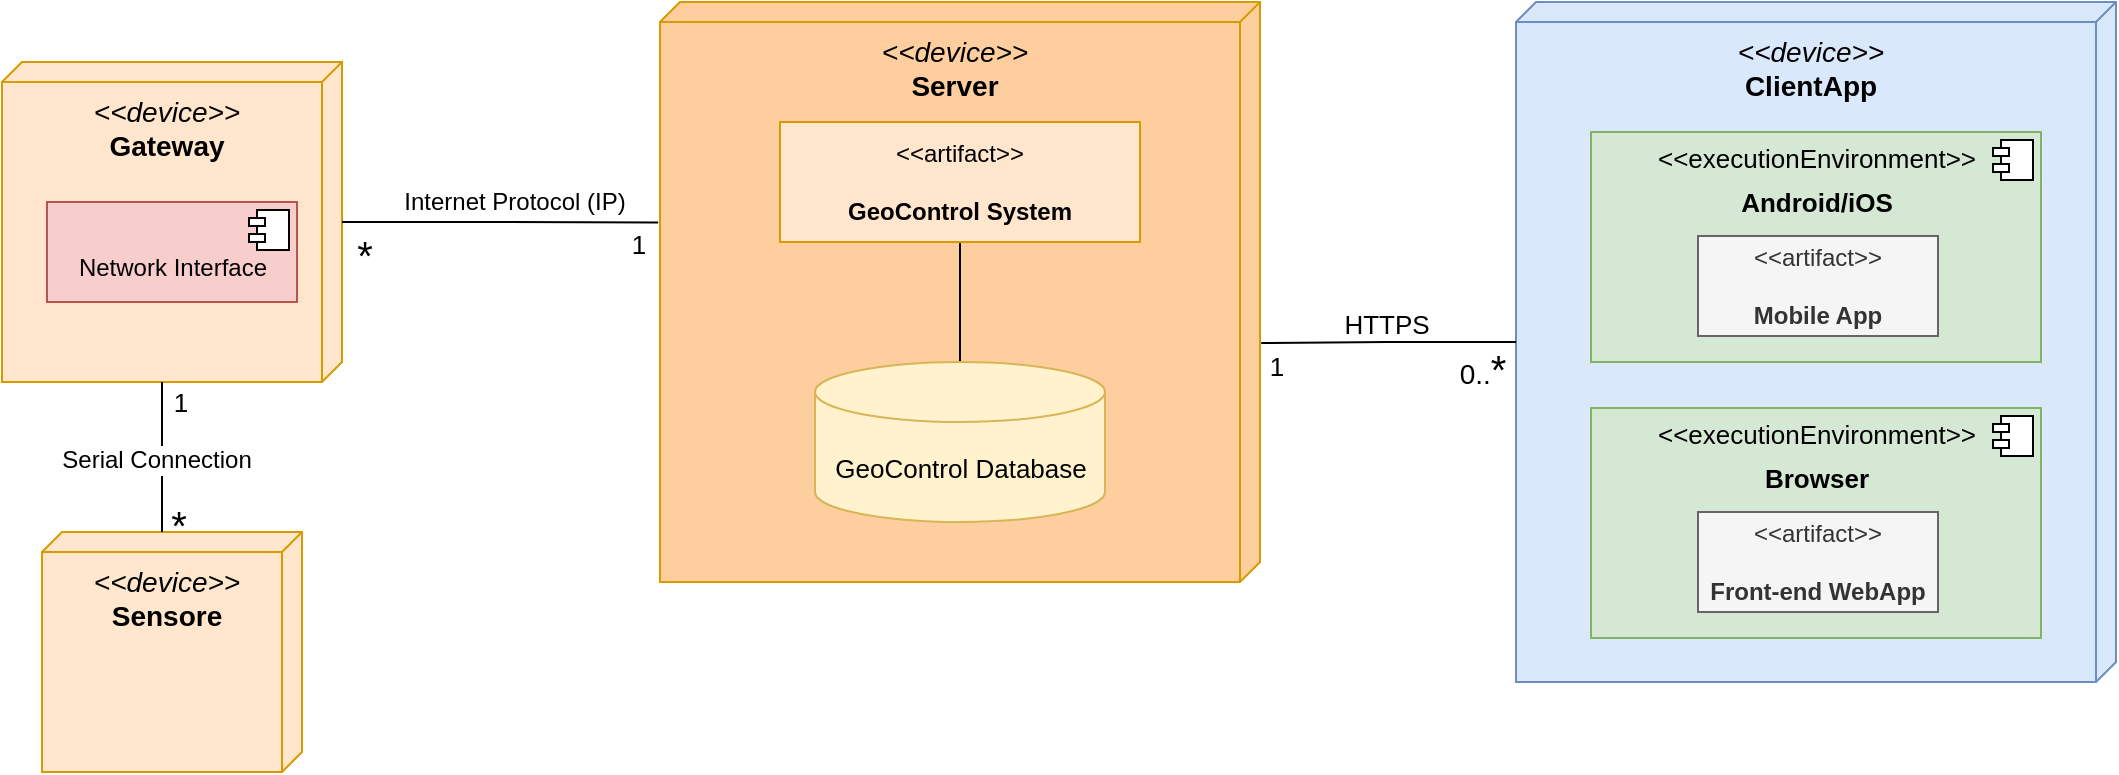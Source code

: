 <mxfile version="26.2.10">
  <diagram name="Pagina-1" id="pNDKn_mvjrdP-PanlTf1">
    <mxGraphModel dx="1641" dy="882" grid="1" gridSize="10" guides="1" tooltips="1" connect="1" arrows="1" fold="1" page="1" pageScale="1" pageWidth="827" pageHeight="1169" math="0" shadow="0">
      <root>
        <mxCell id="0" />
        <mxCell id="1" parent="0" />
        <mxCell id="M504z7STG_kkApEL0NyN-15" value="&lt;font style=&quot;font-size: 14px;&quot;&gt;&lt;i style=&quot;&quot;&gt;&amp;lt;&amp;lt;device&amp;gt;&amp;gt;&lt;/i&gt;&lt;br&gt;&lt;b style=&quot;&quot;&gt;Server&lt;/b&gt;&lt;/font&gt;" style="verticalAlign=top;align=center;shape=cube;size=10;direction=south;fontStyle=0;html=1;boundedLbl=1;spacingLeft=5;whiteSpace=wrap;fillColor=#FFCE9F;strokeColor=#d79b00;" vertex="1" parent="1">
          <mxGeometry x="760" y="80" width="300" height="290" as="geometry" />
        </mxCell>
        <mxCell id="M504z7STG_kkApEL0NyN-16" value="&lt;font style=&quot;font-size: 14px;&quot;&gt;&lt;i style=&quot;&quot;&gt;&amp;lt;&amp;lt;device&amp;gt;&amp;gt;&lt;/i&gt;&lt;br&gt;&lt;b&gt;Gateway&lt;/b&gt;&lt;/font&gt;" style="verticalAlign=top;align=center;shape=cube;size=10;direction=south;fontStyle=0;html=1;boundedLbl=1;spacingLeft=5;whiteSpace=wrap;fillColor=#ffe6cc;strokeColor=#d79b00;" vertex="1" parent="1">
          <mxGeometry x="431" y="110" width="170" height="160" as="geometry" />
        </mxCell>
        <mxCell id="M504z7STG_kkApEL0NyN-17" value="&lt;font style=&quot;font-size: 14px;&quot;&gt;&lt;i style=&quot;&quot;&gt;&amp;lt;&amp;lt;device&amp;gt;&amp;gt;&lt;/i&gt;&lt;br&gt;&lt;b style=&quot;&quot;&gt;Sensore&lt;/b&gt;&lt;/font&gt;" style="verticalAlign=top;align=center;shape=cube;size=10;direction=south;fontStyle=0;html=1;boundedLbl=1;spacingLeft=5;whiteSpace=wrap;fillColor=#ffe6cc;strokeColor=#d79b00;" vertex="1" parent="1">
          <mxGeometry x="451" y="345" width="130" height="120" as="geometry" />
        </mxCell>
        <mxCell id="M504z7STG_kkApEL0NyN-20" style="edgeStyle=orthogonalEdgeStyle;rounded=0;orthogonalLoop=1;jettySize=auto;html=1;entryX=0.5;entryY=1;entryDx=0;entryDy=0;endArrow=none;startFill=0;" edge="1" parent="1" source="M504z7STG_kkApEL0NyN-18" target="M504z7STG_kkApEL0NyN-19">
          <mxGeometry relative="1" as="geometry" />
        </mxCell>
        <mxCell id="M504z7STG_kkApEL0NyN-18" value="&lt;font style=&quot;font-size: 13px;&quot;&gt;GeoControl Database&lt;/font&gt;" style="shape=cylinder3;whiteSpace=wrap;html=1;boundedLbl=1;backgroundOutline=1;size=15;fillColor=#fff2cc;strokeColor=#d6b656;" vertex="1" parent="1">
          <mxGeometry x="837.5" y="260" width="145" height="80" as="geometry" />
        </mxCell>
        <mxCell id="M504z7STG_kkApEL0NyN-19" value="&amp;lt;&amp;lt;artifact&amp;gt;&amp;gt;&lt;br&gt;&lt;br&gt;&lt;b&gt;GeoControl System&lt;/b&gt;" style="html=1;align=center;verticalAlign=middle;dashed=0;whiteSpace=wrap;fillColor=#ffe6cc;strokeColor=#d79b00;" vertex="1" parent="1">
          <mxGeometry x="820" y="140" width="180" height="60" as="geometry" />
        </mxCell>
        <mxCell id="M504z7STG_kkApEL0NyN-22" style="edgeStyle=orthogonalEdgeStyle;rounded=0;orthogonalLoop=1;jettySize=auto;html=1;entryX=0;entryY=0;entryDx=160;entryDy=90;entryPerimeter=0;endArrow=none;startFill=0;" edge="1" parent="1" source="M504z7STG_kkApEL0NyN-17" target="M504z7STG_kkApEL0NyN-16">
          <mxGeometry relative="1" as="geometry">
            <Array as="points">
              <mxPoint x="511" y="310" />
              <mxPoint x="511" y="310" />
            </Array>
          </mxGeometry>
        </mxCell>
        <mxCell id="M504z7STG_kkApEL0NyN-32" value="&lt;font style=&quot;font-size: 12px;&quot;&gt;Serial Connection&lt;/font&gt;" style="edgeLabel;html=1;align=center;verticalAlign=middle;resizable=0;points=[];" vertex="1" connectable="0" parent="M504z7STG_kkApEL0NyN-22">
          <mxGeometry x="-0.028" y="3" relative="1" as="geometry">
            <mxPoint as="offset" />
          </mxGeometry>
        </mxCell>
        <mxCell id="M504z7STG_kkApEL0NyN-23" value="&lt;font style=&quot;font-size: 20px;&quot;&gt;*&lt;/font&gt;" style="text;html=1;align=center;verticalAlign=middle;resizable=0;points=[];autosize=1;strokeColor=none;fillColor=none;" vertex="1" parent="1">
          <mxGeometry x="597" y="186" width="30" height="40" as="geometry" />
        </mxCell>
        <mxCell id="M504z7STG_kkApEL0NyN-24" value="&lt;font style=&quot;font-size: 13px;&quot;&gt;1&lt;/font&gt;" style="text;html=1;align=center;verticalAlign=middle;resizable=0;points=[];autosize=1;strokeColor=none;fillColor=none;" vertex="1" parent="1">
          <mxGeometry x="734" y="186" width="30" height="30" as="geometry" />
        </mxCell>
        <mxCell id="M504z7STG_kkApEL0NyN-26" value="&lt;p style=&quot;margin:0px;margin-top:6px;text-align:center;&quot;&gt;&lt;br&gt;&lt;/p&gt;&lt;p style=&quot;margin:0px;margin-top:6px;text-align:center;&quot;&gt;Network Interface&lt;/p&gt;" style="align=left;overflow=fill;html=1;dropTarget=0;whiteSpace=wrap;fillColor=#f8cecc;strokeColor=#b85450;" vertex="1" parent="1">
          <mxGeometry x="453.5" y="180" width="125" height="50" as="geometry" />
        </mxCell>
        <mxCell id="M504z7STG_kkApEL0NyN-27" value="" style="shape=component;jettyWidth=8;jettyHeight=4;" vertex="1" parent="M504z7STG_kkApEL0NyN-26">
          <mxGeometry x="1" width="20" height="20" relative="1" as="geometry">
            <mxPoint x="-24" y="4" as="offset" />
          </mxGeometry>
        </mxCell>
        <mxCell id="M504z7STG_kkApEL0NyN-28" style="edgeStyle=orthogonalEdgeStyle;rounded=0;orthogonalLoop=1;jettySize=auto;html=1;entryX=0.38;entryY=1.003;entryDx=0;entryDy=0;entryPerimeter=0;endArrow=none;startFill=0;" edge="1" parent="1" source="M504z7STG_kkApEL0NyN-16" target="M504z7STG_kkApEL0NyN-15">
          <mxGeometry relative="1" as="geometry" />
        </mxCell>
        <mxCell id="M504z7STG_kkApEL0NyN-29" value="&lt;font style=&quot;font-size: 12px;&quot;&gt;Internet Protocol (IP)&lt;/font&gt;" style="edgeLabel;html=1;align=center;verticalAlign=middle;resizable=0;points=[];" vertex="1" connectable="0" parent="M504z7STG_kkApEL0NyN-28">
          <mxGeometry x="0.055" y="-1" relative="1" as="geometry">
            <mxPoint x="2" y="-11" as="offset" />
          </mxGeometry>
        </mxCell>
        <mxCell id="M504z7STG_kkApEL0NyN-30" value="&lt;font style=&quot;font-size: 20px;&quot;&gt;*&lt;/font&gt;" style="text;html=1;align=center;verticalAlign=middle;resizable=0;points=[];autosize=1;strokeColor=none;fillColor=none;" vertex="1" parent="1">
          <mxGeometry x="504" y="321" width="30" height="40" as="geometry" />
        </mxCell>
        <mxCell id="M504z7STG_kkApEL0NyN-31" value="&lt;font style=&quot;font-size: 13px;&quot;&gt;1&lt;/font&gt;" style="text;html=1;align=center;verticalAlign=middle;resizable=0;points=[];autosize=1;strokeColor=none;fillColor=none;" vertex="1" parent="1">
          <mxGeometry x="505" y="265" width="30" height="30" as="geometry" />
        </mxCell>
        <mxCell id="M504z7STG_kkApEL0NyN-33" value="&lt;font style=&quot;font-size: 14px;&quot;&gt;&lt;i style=&quot;&quot;&gt;&amp;lt;&amp;lt;device&amp;gt;&amp;gt;&lt;/i&gt;&lt;br&gt;&lt;b style=&quot;&quot;&gt;ClientApp&lt;/b&gt;&lt;/font&gt;" style="verticalAlign=top;align=center;shape=cube;size=10;direction=south;fontStyle=0;html=1;boundedLbl=1;spacingLeft=5;whiteSpace=wrap;fillColor=#dae8fc;strokeColor=#6c8ebf;" vertex="1" parent="1">
          <mxGeometry x="1188" y="80" width="300" height="340" as="geometry" />
        </mxCell>
        <mxCell id="M504z7STG_kkApEL0NyN-34" value="&lt;p style=&quot;margin:0px;margin-top:6px;text-align:center;&quot;&gt;&lt;font style=&quot;font-size: 13px;&quot;&gt;&amp;lt;&amp;lt;executionEnvironment&amp;gt;&amp;gt;&lt;/font&gt;&lt;/p&gt;&lt;p style=&quot;margin:0px;margin-top:6px;text-align:center;&quot;&gt;&lt;b&gt;&lt;font style=&quot;font-size: 13px;&quot;&gt;Android/iOS&lt;/font&gt;&lt;/b&gt;&lt;/p&gt;" style="align=left;overflow=fill;html=1;dropTarget=0;whiteSpace=wrap;fillColor=#d5e8d4;strokeColor=#82b366;" vertex="1" parent="1">
          <mxGeometry x="1225.5" y="145" width="225" height="115" as="geometry" />
        </mxCell>
        <mxCell id="M504z7STG_kkApEL0NyN-35" value="" style="shape=component;jettyWidth=8;jettyHeight=4;" vertex="1" parent="M504z7STG_kkApEL0NyN-34">
          <mxGeometry x="1" width="20" height="20" relative="1" as="geometry">
            <mxPoint x="-24" y="4" as="offset" />
          </mxGeometry>
        </mxCell>
        <mxCell id="M504z7STG_kkApEL0NyN-37" value="&amp;lt;&amp;lt;artifact&amp;gt;&amp;gt;&lt;div&gt;&lt;font style=&quot;font-size: 6px;&quot;&gt;&lt;br&gt;&lt;/font&gt;&lt;/div&gt;&lt;div&gt;&lt;b&gt;Mobile App&lt;/b&gt;&lt;/div&gt;" style="rounded=0;whiteSpace=wrap;html=1;fillColor=#f5f5f5;strokeColor=#666666;fontColor=#333333;" vertex="1" parent="1">
          <mxGeometry x="1279" y="197" width="120" height="50" as="geometry" />
        </mxCell>
        <mxCell id="M504z7STG_kkApEL0NyN-38" value="&lt;p style=&quot;margin:0px;margin-top:6px;text-align:center;&quot;&gt;&lt;font style=&quot;font-size: 13px;&quot;&gt;&amp;lt;&amp;lt;executionEnvironment&amp;gt;&amp;gt;&lt;/font&gt;&lt;/p&gt;&lt;p style=&quot;margin:0px;margin-top:6px;text-align:center;&quot;&gt;&lt;b&gt;&lt;font style=&quot;font-size: 13px;&quot;&gt;Browser&lt;/font&gt;&lt;/b&gt;&lt;/p&gt;" style="align=left;overflow=fill;html=1;dropTarget=0;whiteSpace=wrap;fillColor=#d5e8d4;strokeColor=#82b366;" vertex="1" parent="1">
          <mxGeometry x="1225.5" y="283" width="225" height="115" as="geometry" />
        </mxCell>
        <mxCell id="M504z7STG_kkApEL0NyN-39" value="" style="shape=component;jettyWidth=8;jettyHeight=4;" vertex="1" parent="M504z7STG_kkApEL0NyN-38">
          <mxGeometry x="1" width="20" height="20" relative="1" as="geometry">
            <mxPoint x="-24" y="4" as="offset" />
          </mxGeometry>
        </mxCell>
        <mxCell id="M504z7STG_kkApEL0NyN-40" value="&amp;lt;&amp;lt;artifact&amp;gt;&amp;gt;&lt;div&gt;&lt;font style=&quot;font-size: 6px;&quot;&gt;&lt;br&gt;&lt;/font&gt;&lt;/div&gt;&lt;div&gt;&lt;b&gt;Front-end WebApp&lt;/b&gt;&lt;/div&gt;" style="rounded=0;whiteSpace=wrap;html=1;fillColor=#f5f5f5;strokeColor=#666666;fontColor=#333333;" vertex="1" parent="1">
          <mxGeometry x="1279" y="335" width="120" height="50" as="geometry" />
        </mxCell>
        <mxCell id="M504z7STG_kkApEL0NyN-41" style="edgeStyle=orthogonalEdgeStyle;rounded=0;orthogonalLoop=1;jettySize=auto;html=1;entryX=0.588;entryY=-0.002;entryDx=0;entryDy=0;entryPerimeter=0;endArrow=none;startFill=0;" edge="1" parent="1" source="M504z7STG_kkApEL0NyN-33" target="M504z7STG_kkApEL0NyN-15">
          <mxGeometry relative="1" as="geometry" />
        </mxCell>
        <mxCell id="M504z7STG_kkApEL0NyN-44" value="&lt;font style=&quot;font-size: 13px;&quot;&gt;HTTPS&lt;/font&gt;" style="edgeLabel;html=1;align=center;verticalAlign=middle;resizable=0;points=[];" vertex="1" connectable="0" parent="M504z7STG_kkApEL0NyN-41">
          <mxGeometry x="0.081" y="-2" relative="1" as="geometry">
            <mxPoint x="3" y="-8" as="offset" />
          </mxGeometry>
        </mxCell>
        <mxCell id="M504z7STG_kkApEL0NyN-42" value="&lt;font style=&quot;font-size: 14px;&quot;&gt;0..&lt;/font&gt;&lt;font style=&quot;font-size: 20px;&quot;&gt;*&lt;/font&gt;" style="text;html=1;align=center;verticalAlign=middle;resizable=0;points=[];autosize=1;strokeColor=none;fillColor=none;" vertex="1" parent="1">
          <mxGeometry x="1146" y="243" width="50" height="40" as="geometry" />
        </mxCell>
        <mxCell id="M504z7STG_kkApEL0NyN-43" value="&lt;font style=&quot;font-size: 13px;&quot;&gt;1&lt;/font&gt;" style="text;html=1;align=center;verticalAlign=middle;resizable=0;points=[];autosize=1;strokeColor=none;fillColor=none;" vertex="1" parent="1">
          <mxGeometry x="1053" y="247" width="30" height="30" as="geometry" />
        </mxCell>
      </root>
    </mxGraphModel>
  </diagram>
</mxfile>
